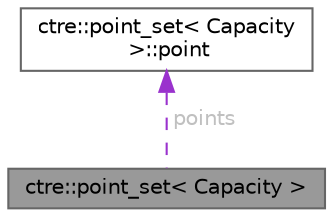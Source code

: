 digraph "ctre::point_set&lt; Capacity &gt;"
{
 // LATEX_PDF_SIZE
  bgcolor="transparent";
  edge [fontname=Helvetica,fontsize=10,labelfontname=Helvetica,labelfontsize=10];
  node [fontname=Helvetica,fontsize=10,shape=box,height=0.2,width=0.4];
  Node1 [id="Node000001",label="ctre::point_set\< Capacity \>",height=0.2,width=0.4,color="gray40", fillcolor="grey60", style="filled", fontcolor="black",tooltip=" "];
  Node2 -> Node1 [id="edge1_Node000001_Node000002",dir="back",color="darkorchid3",style="dashed",tooltip=" ",label=" points",fontcolor="grey" ];
  Node2 [id="Node000002",label="ctre::point_set\< Capacity\l \>::point",height=0.2,width=0.4,color="gray40", fillcolor="white", style="filled",URL="$structctre_1_1point__set_1_1point.html",tooltip=" "];
}
